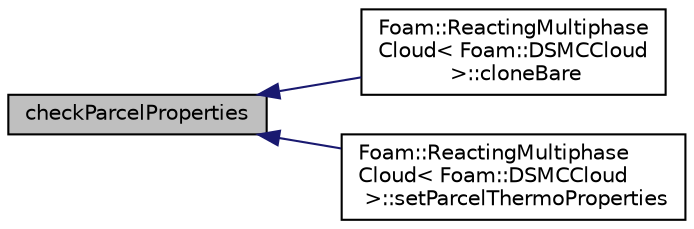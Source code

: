 digraph "checkParcelProperties"
{
  bgcolor="transparent";
  edge [fontname="Helvetica",fontsize="10",labelfontname="Helvetica",labelfontsize="10"];
  node [fontname="Helvetica",fontsize="10",shape=record];
  rankdir="LR";
  Node43 [label="checkParcelProperties",height=0.2,width=0.4,color="black", fillcolor="grey75", style="filled", fontcolor="black"];
  Node43 -> Node44 [dir="back",color="midnightblue",fontsize="10",style="solid",fontname="Helvetica"];
  Node44 [label="Foam::ReactingMultiphase\lCloud\< Foam::DSMCCloud\l \>::cloneBare",height=0.2,width=0.4,color="black",URL="$a24953.html#a519c85b79b984c70934c244a934588ca",tooltip="Construct and return bare clone based on (this) with new name. "];
  Node43 -> Node45 [dir="back",color="midnightblue",fontsize="10",style="solid",fontname="Helvetica"];
  Node45 [label="Foam::ReactingMultiphase\lCloud\< Foam::DSMCCloud\l \>::setParcelThermoProperties",height=0.2,width=0.4,color="black",URL="$a24953.html#a3b7f36d51838109c584a2ae57c525d57",tooltip="Set parcel thermo properties. "];
}
